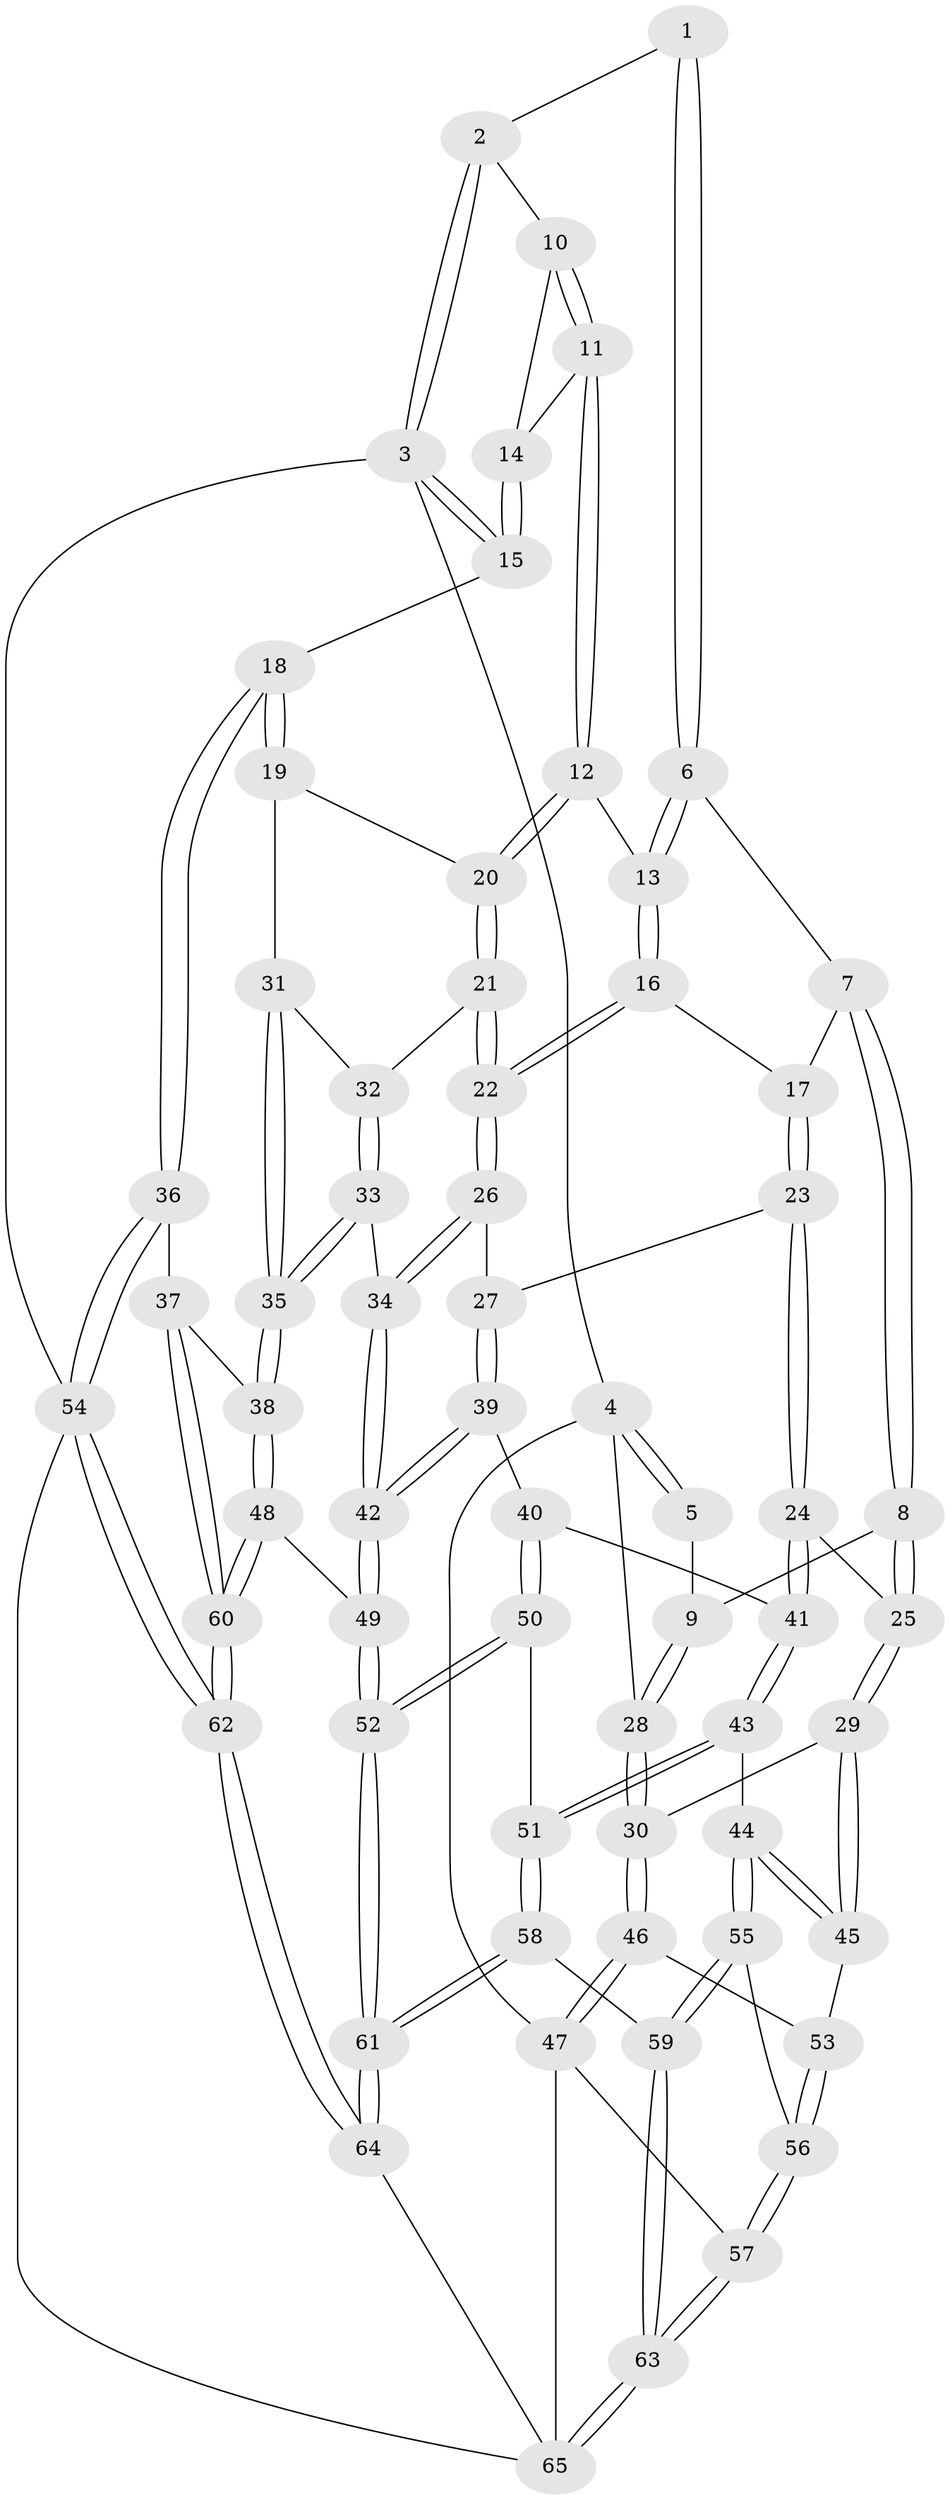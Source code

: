 // Generated by graph-tools (version 1.1) at 2025/59/03/09/25 04:59:41]
// undirected, 65 vertices, 159 edges
graph export_dot {
graph [start="1"]
  node [color=gray90,style=filled];
  1 [pos="+0.5108209721026601+0"];
  2 [pos="+0.7210560662627526+0"];
  3 [pos="+1+0"];
  4 [pos="+0+0"];
  5 [pos="+0.3041527242322387+0"];
  6 [pos="+0.5114392877626864+0"];
  7 [pos="+0.451508911754178+0.20267744949805977"];
  8 [pos="+0.3303677734233063+0.3231386256704323"];
  9 [pos="+0.2654186166471754+0.2785344946896937"];
  10 [pos="+0.8028081495234353+0.07640673062356261"];
  11 [pos="+0.8314544795338441+0.18951498876954934"];
  12 [pos="+0.8297465411328894+0.20226061546851243"];
  13 [pos="+0.6476821351609793+0.23011965712954907"];
  14 [pos="+1+0.06242429567321556"];
  15 [pos="+1+0"];
  16 [pos="+0.6016159983266673+0.2997467271885679"];
  17 [pos="+0.6002255461062133+0.29974070180270673"];
  18 [pos="+1+0.41707179943883194"];
  19 [pos="+0.9361624064632201+0.34267867230173454"];
  20 [pos="+0.8535408915058605+0.26539584628962576"];
  21 [pos="+0.6795804334159712+0.4012744433769131"];
  22 [pos="+0.674524779559884+0.40319314387896665"];
  23 [pos="+0.4613292350101812+0.40160299890632023"];
  24 [pos="+0.3572718242782855+0.38974961808617603"];
  25 [pos="+0.3471535187337273+0.379422611756342"];
  26 [pos="+0.6648647640933859+0.4326280966862942"];
  27 [pos="+0.5317536796500625+0.45975270227028814"];
  28 [pos="+0+0.24130398408708467"];
  29 [pos="+0.18369621742641962+0.49359088849479993"];
  30 [pos="+0+0.40351843664600906"];
  31 [pos="+0.8517391326988324+0.44008041498091705"];
  32 [pos="+0.8168618343257662+0.4449632762752473"];
  33 [pos="+0.7324408996246528+0.5323873568057708"];
  34 [pos="+0.6870225671712705+0.5263916633997134"];
  35 [pos="+0.8459382296359963+0.5834621392641262"];
  36 [pos="+1+0.5726612887754551"];
  37 [pos="+0.982141128983153+0.6413783344601689"];
  38 [pos="+0.8998209828180269+0.65633573865135"];
  39 [pos="+0.5288125315710168+0.5692676084306244"];
  40 [pos="+0.5124322179331989+0.5773290191090598"];
  41 [pos="+0.37094786978205324+0.5009473346892164"];
  42 [pos="+0.6417439299389981+0.5983239549186349"];
  43 [pos="+0.3206294758133541+0.6379568620854059"];
  44 [pos="+0.31945098452600607+0.6380968494964079"];
  45 [pos="+0.21888181268735904+0.611184820316721"];
  46 [pos="+0+0.47264733552715327"];
  47 [pos="+0+0.7950871923609143"];
  48 [pos="+0.8142885095306869+0.7457614702967111"];
  49 [pos="+0.6815170861670389+0.7813756931378426"];
  50 [pos="+0.43923420355552883+0.709989446476107"];
  51 [pos="+0.41691485710331266+0.7130906002792915"];
  52 [pos="+0.6546015794309087+0.8119214526178459"];
  53 [pos="+0.16292634709387158+0.6483089257555952"];
  54 [pos="+1+1"];
  55 [pos="+0.22490933487908116+0.7879814222735599"];
  56 [pos="+0.11447467182596012+0.7777727842560445"];
  57 [pos="+0.051162259838067506+0.8166566449177709"];
  58 [pos="+0.3570368344435724+0.8463200786060534"];
  59 [pos="+0.32362991869070695+0.8693953848573985"];
  60 [pos="+0.9703592357998484+0.96194192262499"];
  61 [pos="+0.6273872845753483+0.9612633740568002"];
  62 [pos="+1+1"];
  63 [pos="+0.25313173659371974+1"];
  64 [pos="+0.6438840055035925+1"];
  65 [pos="+0.2724324412458102+1"];
  1 -- 2;
  1 -- 6;
  1 -- 6;
  2 -- 3;
  2 -- 3;
  2 -- 10;
  3 -- 4;
  3 -- 15;
  3 -- 15;
  3 -- 54;
  4 -- 5;
  4 -- 5;
  4 -- 28;
  4 -- 47;
  5 -- 9;
  6 -- 7;
  6 -- 13;
  6 -- 13;
  7 -- 8;
  7 -- 8;
  7 -- 17;
  8 -- 9;
  8 -- 25;
  8 -- 25;
  9 -- 28;
  9 -- 28;
  10 -- 11;
  10 -- 11;
  10 -- 14;
  11 -- 12;
  11 -- 12;
  11 -- 14;
  12 -- 13;
  12 -- 20;
  12 -- 20;
  13 -- 16;
  13 -- 16;
  14 -- 15;
  14 -- 15;
  15 -- 18;
  16 -- 17;
  16 -- 22;
  16 -- 22;
  17 -- 23;
  17 -- 23;
  18 -- 19;
  18 -- 19;
  18 -- 36;
  18 -- 36;
  19 -- 20;
  19 -- 31;
  20 -- 21;
  20 -- 21;
  21 -- 22;
  21 -- 22;
  21 -- 32;
  22 -- 26;
  22 -- 26;
  23 -- 24;
  23 -- 24;
  23 -- 27;
  24 -- 25;
  24 -- 41;
  24 -- 41;
  25 -- 29;
  25 -- 29;
  26 -- 27;
  26 -- 34;
  26 -- 34;
  27 -- 39;
  27 -- 39;
  28 -- 30;
  28 -- 30;
  29 -- 30;
  29 -- 45;
  29 -- 45;
  30 -- 46;
  30 -- 46;
  31 -- 32;
  31 -- 35;
  31 -- 35;
  32 -- 33;
  32 -- 33;
  33 -- 34;
  33 -- 35;
  33 -- 35;
  34 -- 42;
  34 -- 42;
  35 -- 38;
  35 -- 38;
  36 -- 37;
  36 -- 54;
  36 -- 54;
  37 -- 38;
  37 -- 60;
  37 -- 60;
  38 -- 48;
  38 -- 48;
  39 -- 40;
  39 -- 42;
  39 -- 42;
  40 -- 41;
  40 -- 50;
  40 -- 50;
  41 -- 43;
  41 -- 43;
  42 -- 49;
  42 -- 49;
  43 -- 44;
  43 -- 51;
  43 -- 51;
  44 -- 45;
  44 -- 45;
  44 -- 55;
  44 -- 55;
  45 -- 53;
  46 -- 47;
  46 -- 47;
  46 -- 53;
  47 -- 57;
  47 -- 65;
  48 -- 49;
  48 -- 60;
  48 -- 60;
  49 -- 52;
  49 -- 52;
  50 -- 51;
  50 -- 52;
  50 -- 52;
  51 -- 58;
  51 -- 58;
  52 -- 61;
  52 -- 61;
  53 -- 56;
  53 -- 56;
  54 -- 62;
  54 -- 62;
  54 -- 65;
  55 -- 56;
  55 -- 59;
  55 -- 59;
  56 -- 57;
  56 -- 57;
  57 -- 63;
  57 -- 63;
  58 -- 59;
  58 -- 61;
  58 -- 61;
  59 -- 63;
  59 -- 63;
  60 -- 62;
  60 -- 62;
  61 -- 64;
  61 -- 64;
  62 -- 64;
  62 -- 64;
  63 -- 65;
  63 -- 65;
  64 -- 65;
}
